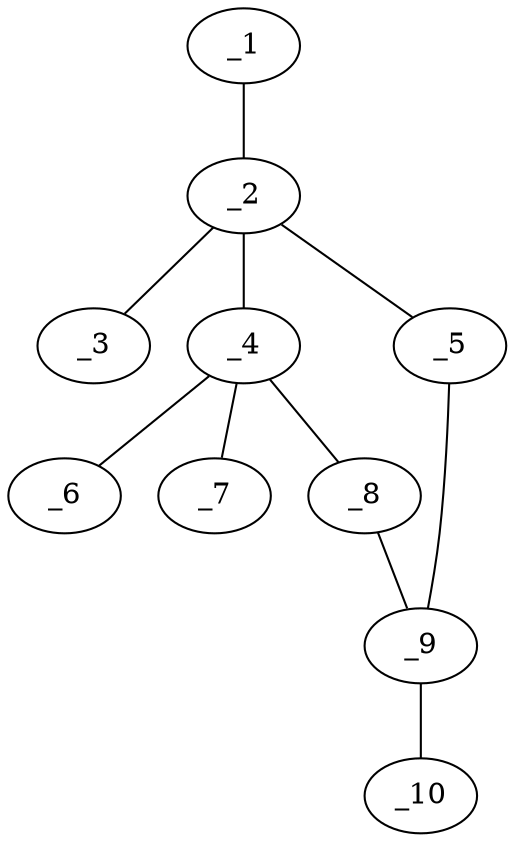 graph molid82166 {
	_1	 [charge=0,
		chem=1,
		symbol="C  ",
		x="4.3479",
		y="1.5784"];
	_2	 [charge=0,
		chem=1,
		symbol="C  ",
		x="3.7601",
		y="0.7694"];
	_1 -- _2	 [valence=1];
	_3	 [charge=0,
		chem=1,
		symbol="C  ",
		x="3.1723",
		y="1.5784"];
	_2 -- _3	 [valence=1];
	_4	 [charge=0,
		chem=5,
		symbol="S  ",
		x="2.9511",
		y="0.1816"];
	_2 -- _4	 [valence=1];
	_5	 [charge=0,
		chem=1,
		symbol="C  ",
		x="4.5691",
		y="0.1816"];
	_2 -- _5	 [valence=1];
	_6	 [charge=0,
		chem=2,
		symbol="O  ",
		x=2,
		y="-0.1274"];
	_4 -- _6	 [valence=2];
	_7	 [charge=0,
		chem=2,
		symbol="O  ",
		x="2.3633",
		y="0.9907"];
	_4 -- _7	 [valence=2];
	_8	 [charge=0,
		chem=2,
		symbol="O  ",
		x="3.2601",
		y="-0.7694"];
	_4 -- _8	 [valence=1];
	_9	 [charge=0,
		chem=1,
		symbol="C  ",
		x="4.2601",
		y="-0.7694"];
	_5 -- _9	 [valence=1];
	_8 -- _9	 [valence=1];
	_10	 [charge=0,
		chem=1,
		symbol="C  ",
		x="4.8479",
		y="-1.5784"];
	_9 -- _10	 [valence=1];
}
